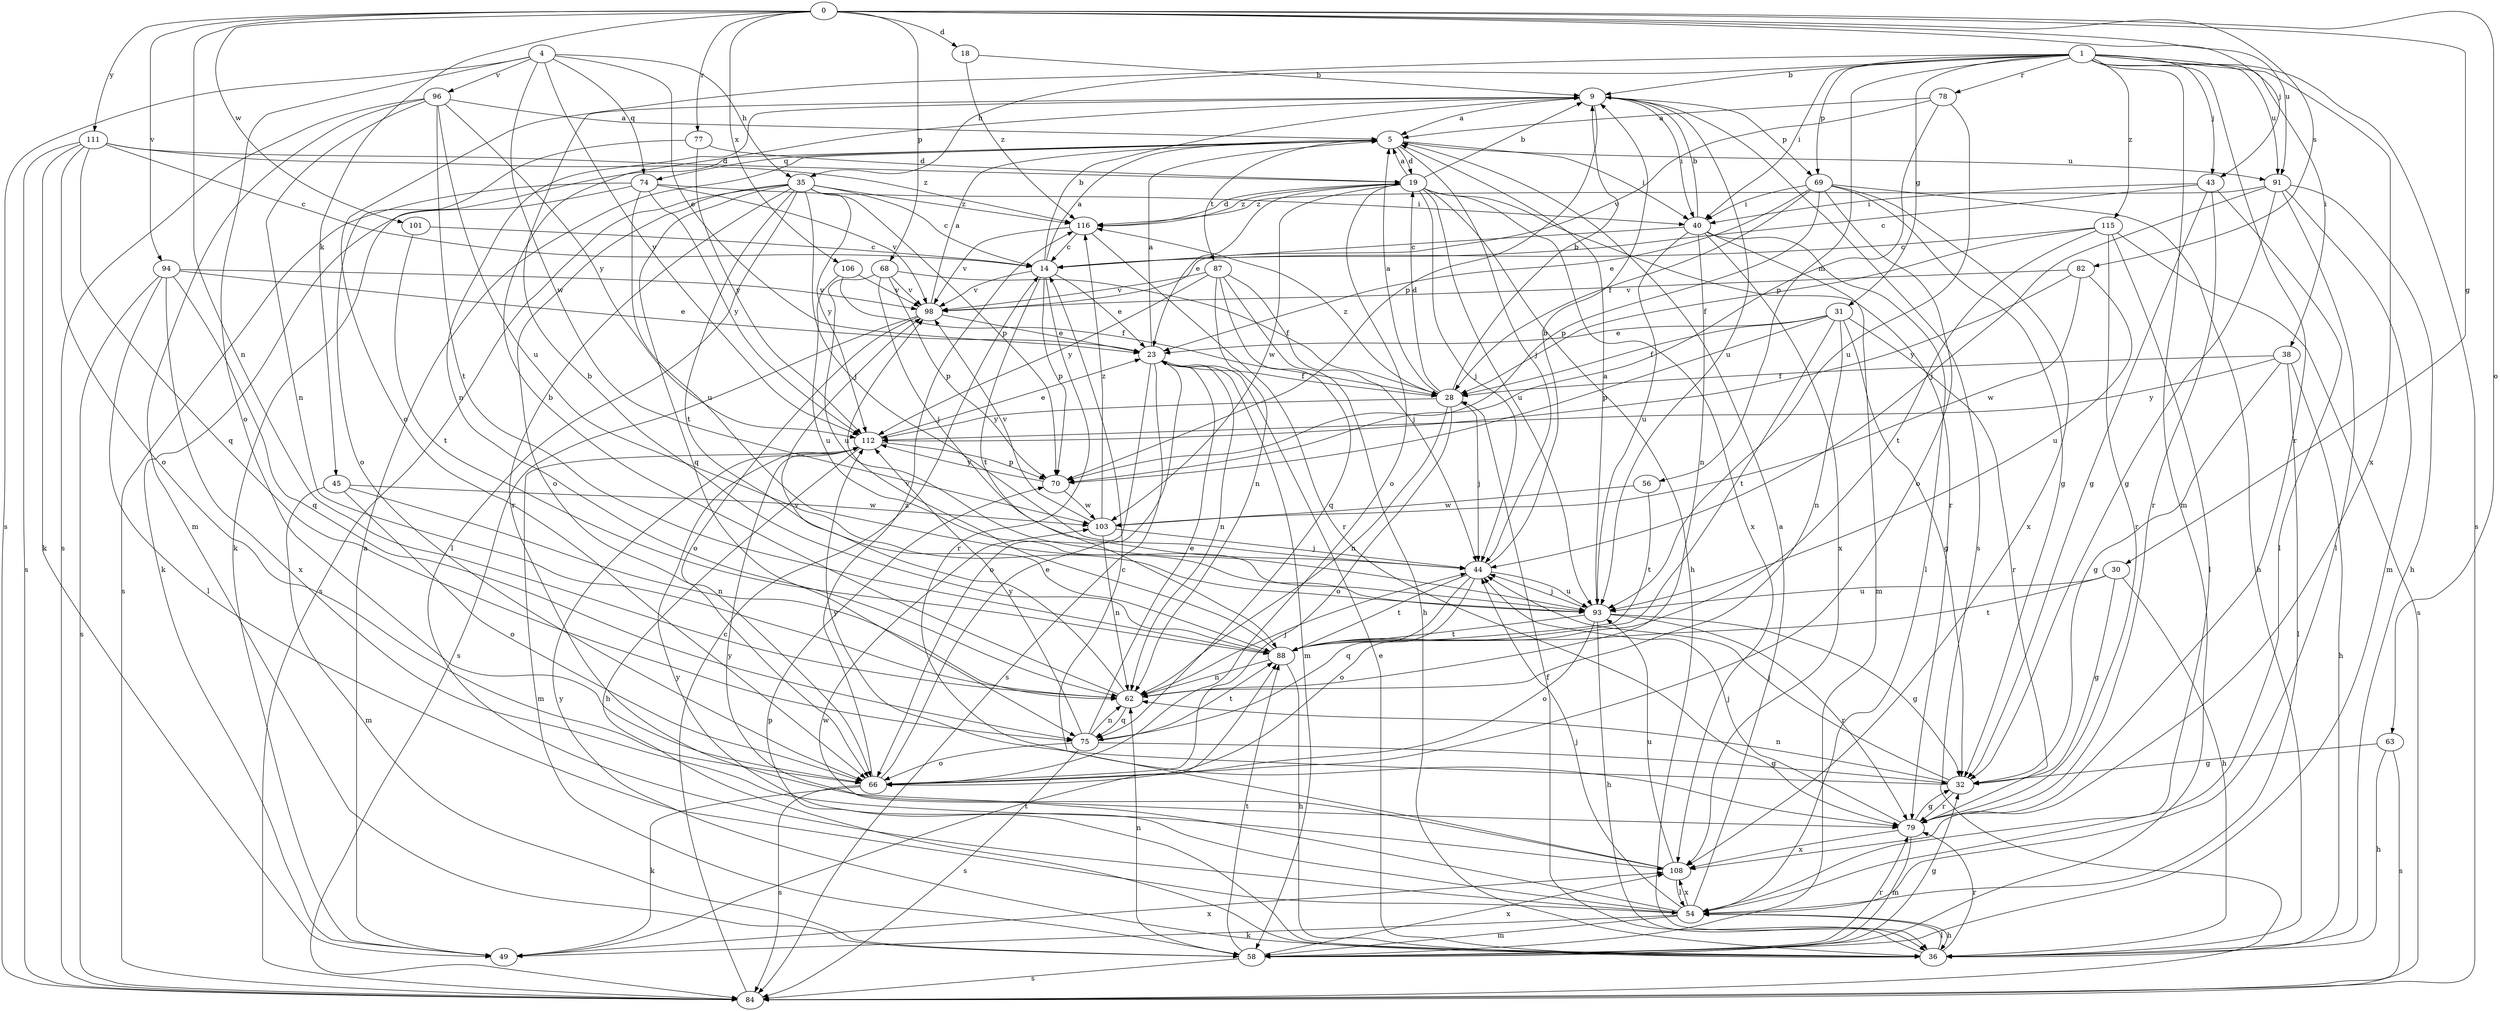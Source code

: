 strict digraph  {
0;
1;
4;
5;
9;
14;
18;
19;
23;
28;
30;
31;
32;
35;
36;
38;
40;
43;
44;
45;
49;
54;
56;
58;
62;
63;
66;
68;
69;
70;
74;
75;
77;
78;
79;
82;
84;
87;
88;
91;
93;
94;
96;
98;
101;
103;
106;
108;
111;
112;
115;
116;
0 -> 18  [label=d];
0 -> 30  [label=g];
0 -> 43  [label=j];
0 -> 45  [label=k];
0 -> 62  [label=n];
0 -> 63  [label=o];
0 -> 68  [label=p];
0 -> 77  [label=r];
0 -> 82  [label=s];
0 -> 91  [label=u];
0 -> 94  [label=v];
0 -> 101  [label=w];
0 -> 106  [label=x];
0 -> 111  [label=y];
1 -> 9  [label=b];
1 -> 31  [label=g];
1 -> 35  [label=h];
1 -> 38  [label=i];
1 -> 40  [label=i];
1 -> 43  [label=j];
1 -> 56  [label=m];
1 -> 58  [label=m];
1 -> 66  [label=o];
1 -> 69  [label=p];
1 -> 78  [label=r];
1 -> 79  [label=r];
1 -> 84  [label=s];
1 -> 91  [label=u];
1 -> 108  [label=x];
1 -> 115  [label=z];
4 -> 23  [label=e];
4 -> 35  [label=h];
4 -> 66  [label=o];
4 -> 74  [label=q];
4 -> 84  [label=s];
4 -> 96  [label=v];
4 -> 103  [label=w];
4 -> 112  [label=y];
5 -> 19  [label=d];
5 -> 40  [label=i];
5 -> 44  [label=j];
5 -> 49  [label=k];
5 -> 74  [label=q];
5 -> 87  [label=t];
5 -> 91  [label=u];
9 -> 5  [label=a];
9 -> 40  [label=i];
9 -> 62  [label=n];
9 -> 69  [label=p];
9 -> 70  [label=p];
9 -> 84  [label=s];
9 -> 93  [label=u];
14 -> 5  [label=a];
14 -> 9  [label=b];
14 -> 23  [label=e];
14 -> 70  [label=p];
14 -> 79  [label=r];
14 -> 88  [label=t];
14 -> 98  [label=v];
18 -> 9  [label=b];
18 -> 116  [label=z];
19 -> 5  [label=a];
19 -> 9  [label=b];
19 -> 23  [label=e];
19 -> 36  [label=h];
19 -> 44  [label=j];
19 -> 66  [label=o];
19 -> 79  [label=r];
19 -> 93  [label=u];
19 -> 103  [label=w];
19 -> 108  [label=x];
19 -> 116  [label=z];
23 -> 5  [label=a];
23 -> 28  [label=f];
23 -> 58  [label=m];
23 -> 62  [label=n];
23 -> 66  [label=o];
23 -> 84  [label=s];
28 -> 5  [label=a];
28 -> 9  [label=b];
28 -> 19  [label=d];
28 -> 44  [label=j];
28 -> 62  [label=n];
28 -> 66  [label=o];
28 -> 112  [label=y];
28 -> 116  [label=z];
30 -> 32  [label=g];
30 -> 36  [label=h];
30 -> 88  [label=t];
30 -> 93  [label=u];
31 -> 23  [label=e];
31 -> 28  [label=f];
31 -> 32  [label=g];
31 -> 62  [label=n];
31 -> 70  [label=p];
31 -> 79  [label=r];
31 -> 88  [label=t];
32 -> 44  [label=j];
32 -> 62  [label=n];
32 -> 79  [label=r];
32 -> 112  [label=y];
35 -> 14  [label=c];
35 -> 44  [label=j];
35 -> 54  [label=l];
35 -> 66  [label=o];
35 -> 70  [label=p];
35 -> 75  [label=q];
35 -> 79  [label=r];
35 -> 84  [label=s];
35 -> 88  [label=t];
35 -> 112  [label=y];
35 -> 116  [label=z];
36 -> 23  [label=e];
36 -> 28  [label=f];
36 -> 54  [label=l];
36 -> 70  [label=p];
36 -> 79  [label=r];
36 -> 112  [label=y];
38 -> 28  [label=f];
38 -> 32  [label=g];
38 -> 36  [label=h];
38 -> 54  [label=l];
38 -> 112  [label=y];
40 -> 9  [label=b];
40 -> 14  [label=c];
40 -> 54  [label=l];
40 -> 58  [label=m];
40 -> 62  [label=n];
40 -> 93  [label=u];
40 -> 108  [label=x];
43 -> 14  [label=c];
43 -> 32  [label=g];
43 -> 40  [label=i];
43 -> 54  [label=l];
43 -> 79  [label=r];
44 -> 9  [label=b];
44 -> 66  [label=o];
44 -> 75  [label=q];
44 -> 88  [label=t];
44 -> 93  [label=u];
45 -> 58  [label=m];
45 -> 62  [label=n];
45 -> 66  [label=o];
45 -> 103  [label=w];
49 -> 5  [label=a];
49 -> 88  [label=t];
49 -> 108  [label=x];
54 -> 5  [label=a];
54 -> 36  [label=h];
54 -> 44  [label=j];
54 -> 49  [label=k];
54 -> 58  [label=m];
54 -> 103  [label=w];
54 -> 108  [label=x];
54 -> 112  [label=y];
56 -> 88  [label=t];
56 -> 103  [label=w];
58 -> 32  [label=g];
58 -> 62  [label=n];
58 -> 79  [label=r];
58 -> 84  [label=s];
58 -> 88  [label=t];
58 -> 108  [label=x];
62 -> 9  [label=b];
62 -> 44  [label=j];
62 -> 75  [label=q];
62 -> 98  [label=v];
63 -> 32  [label=g];
63 -> 36  [label=h];
63 -> 84  [label=s];
66 -> 23  [label=e];
66 -> 49  [label=k];
66 -> 84  [label=s];
66 -> 116  [label=z];
68 -> 28  [label=f];
68 -> 44  [label=j];
68 -> 70  [label=p];
68 -> 93  [label=u];
68 -> 98  [label=v];
69 -> 23  [label=e];
69 -> 28  [label=f];
69 -> 32  [label=g];
69 -> 36  [label=h];
69 -> 40  [label=i];
69 -> 66  [label=o];
69 -> 70  [label=p];
69 -> 108  [label=x];
70 -> 103  [label=w];
70 -> 112  [label=y];
74 -> 40  [label=i];
74 -> 49  [label=k];
74 -> 84  [label=s];
74 -> 93  [label=u];
74 -> 98  [label=v];
74 -> 112  [label=y];
75 -> 23  [label=e];
75 -> 32  [label=g];
75 -> 62  [label=n];
75 -> 66  [label=o];
75 -> 84  [label=s];
75 -> 88  [label=t];
75 -> 112  [label=y];
77 -> 19  [label=d];
77 -> 66  [label=o];
77 -> 112  [label=y];
78 -> 5  [label=a];
78 -> 70  [label=p];
78 -> 93  [label=u];
78 -> 98  [label=v];
79 -> 32  [label=g];
79 -> 44  [label=j];
79 -> 58  [label=m];
79 -> 108  [label=x];
82 -> 93  [label=u];
82 -> 98  [label=v];
82 -> 103  [label=w];
82 -> 112  [label=y];
84 -> 14  [label=c];
87 -> 36  [label=h];
87 -> 44  [label=j];
87 -> 62  [label=n];
87 -> 75  [label=q];
87 -> 98  [label=v];
87 -> 112  [label=y];
88 -> 9  [label=b];
88 -> 36  [label=h];
88 -> 62  [label=n];
88 -> 98  [label=v];
91 -> 32  [label=g];
91 -> 36  [label=h];
91 -> 44  [label=j];
91 -> 54  [label=l];
91 -> 58  [label=m];
91 -> 116  [label=z];
93 -> 5  [label=a];
93 -> 32  [label=g];
93 -> 36  [label=h];
93 -> 44  [label=j];
93 -> 66  [label=o];
93 -> 79  [label=r];
93 -> 88  [label=t];
94 -> 23  [label=e];
94 -> 54  [label=l];
94 -> 75  [label=q];
94 -> 84  [label=s];
94 -> 98  [label=v];
94 -> 108  [label=x];
96 -> 5  [label=a];
96 -> 58  [label=m];
96 -> 62  [label=n];
96 -> 84  [label=s];
96 -> 88  [label=t];
96 -> 93  [label=u];
96 -> 112  [label=y];
98 -> 5  [label=a];
98 -> 23  [label=e];
98 -> 66  [label=o];
98 -> 84  [label=s];
101 -> 14  [label=c];
101 -> 88  [label=t];
103 -> 44  [label=j];
103 -> 62  [label=n];
103 -> 98  [label=v];
103 -> 116  [label=z];
106 -> 28  [label=f];
106 -> 93  [label=u];
106 -> 98  [label=v];
108 -> 14  [label=c];
108 -> 54  [label=l];
108 -> 93  [label=u];
108 -> 112  [label=y];
111 -> 14  [label=c];
111 -> 19  [label=d];
111 -> 49  [label=k];
111 -> 66  [label=o];
111 -> 75  [label=q];
111 -> 84  [label=s];
111 -> 116  [label=z];
112 -> 23  [label=e];
112 -> 36  [label=h];
112 -> 58  [label=m];
112 -> 70  [label=p];
115 -> 14  [label=c];
115 -> 28  [label=f];
115 -> 54  [label=l];
115 -> 79  [label=r];
115 -> 84  [label=s];
115 -> 88  [label=t];
116 -> 14  [label=c];
116 -> 19  [label=d];
116 -> 79  [label=r];
116 -> 98  [label=v];
}
